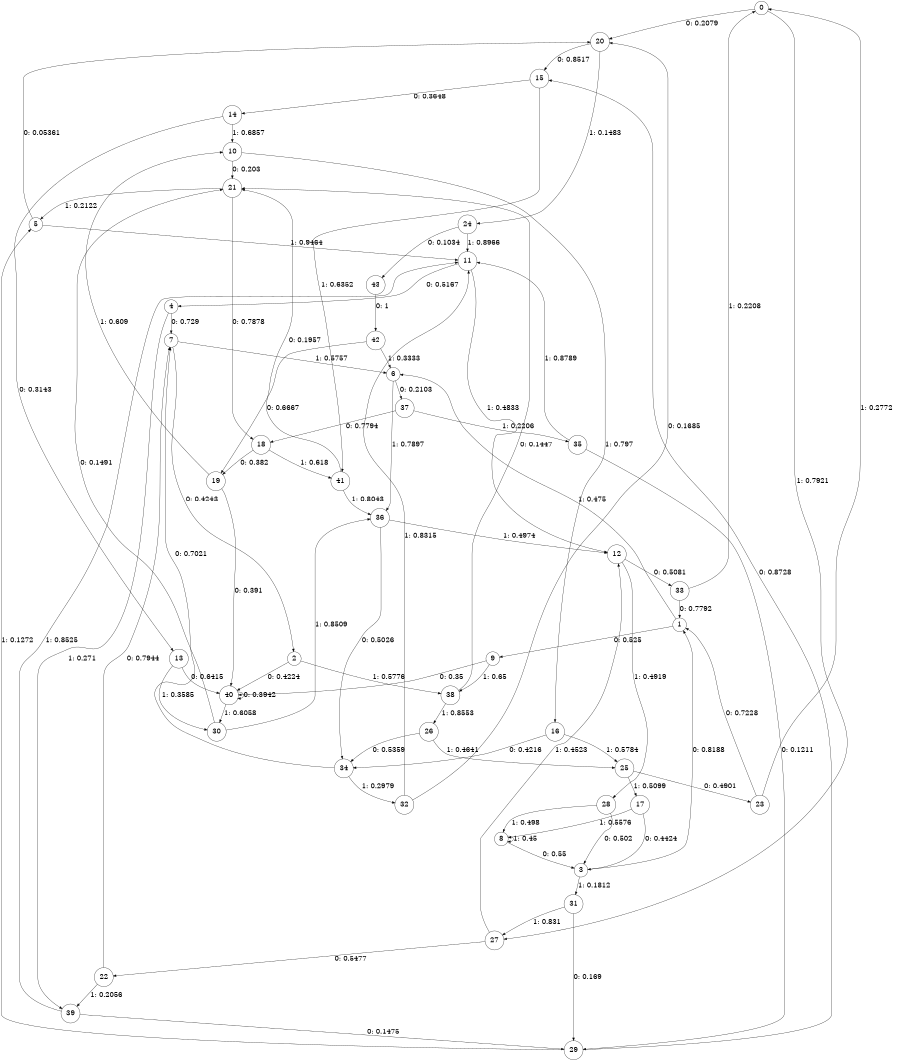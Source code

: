 digraph "ch6faceL9" {
size = "6,8.5";
ratio = "fill";
node [shape = circle];
node [fontsize = 24];
edge [fontsize = 24];
0 -> 20 [label = "0: 0.2079   "];
0 -> 27 [label = "1: 0.7921   "];
1 -> 9 [label = "0: 0.525    "];
1 -> 6 [label = "1: 0.475    "];
2 -> 40 [label = "0: 0.4224   "];
2 -> 38 [label = "1: 0.5776   "];
3 -> 1 [label = "0: 0.8188   "];
3 -> 31 [label = "1: 0.1812   "];
4 -> 7 [label = "0: 0.729    "];
4 -> 39 [label = "1: 0.271    "];
5 -> 20 [label = "0: 0.05361  "];
5 -> 11 [label = "1: 0.9464   "];
6 -> 37 [label = "0: 0.2103   "];
6 -> 36 [label = "1: 0.7897   "];
7 -> 2 [label = "0: 0.4243   "];
7 -> 6 [label = "1: 0.5757   "];
8 -> 3 [label = "0: 0.55     "];
8 -> 8 [label = "1: 0.45     "];
9 -> 40 [label = "0: 0.35     "];
9 -> 38 [label = "1: 0.65     "];
10 -> 21 [label = "0: 0.203    "];
10 -> 16 [label = "1: 0.797    "];
11 -> 4 [label = "0: 0.5167   "];
11 -> 12 [label = "1: 0.4833   "];
12 -> 33 [label = "0: 0.5081   "];
12 -> 28 [label = "1: 0.4919   "];
13 -> 40 [label = "0: 0.6415   "];
13 -> 30 [label = "1: 0.3585   "];
14 -> 13 [label = "0: 0.3143   "];
14 -> 10 [label = "1: 0.6857   "];
15 -> 14 [label = "0: 0.3648   "];
15 -> 41 [label = "1: 0.6352   "];
16 -> 34 [label = "0: 0.4216   "];
16 -> 25 [label = "1: 0.5784   "];
17 -> 3 [label = "0: 0.4424   "];
17 -> 8 [label = "1: 0.5576   "];
18 -> 19 [label = "0: 0.382    "];
18 -> 41 [label = "1: 0.618    "];
19 -> 40 [label = "0: 0.391    "];
19 -> 10 [label = "1: 0.609    "];
20 -> 15 [label = "0: 0.8517   "];
20 -> 24 [label = "1: 0.1483   "];
21 -> 18 [label = "0: 0.7878   "];
21 -> 5 [label = "1: 0.2122   "];
22 -> 7 [label = "0: 0.7944   "];
22 -> 39 [label = "1: 0.2056   "];
23 -> 1 [label = "0: 0.7228   "];
23 -> 0 [label = "1: 0.2772   "];
24 -> 43 [label = "0: 0.1034   "];
24 -> 11 [label = "1: 0.8966   "];
25 -> 23 [label = "0: 0.4901   "];
25 -> 17 [label = "1: 0.5099   "];
26 -> 34 [label = "0: 0.5359   "];
26 -> 25 [label = "1: 0.4641   "];
27 -> 22 [label = "0: 0.5477   "];
27 -> 12 [label = "1: 0.4523   "];
28 -> 3 [label = "0: 0.502    "];
28 -> 8 [label = "1: 0.498    "];
29 -> 15 [label = "0: 0.8728   "];
29 -> 5 [label = "1: 0.1272   "];
30 -> 21 [label = "0: 0.1491   "];
30 -> 36 [label = "1: 0.8509   "];
31 -> 29 [label = "0: 0.169    "];
31 -> 27 [label = "1: 0.831    "];
32 -> 20 [label = "0: 0.1685   "];
32 -> 11 [label = "1: 0.8315   "];
33 -> 1 [label = "0: 0.7792   "];
33 -> 0 [label = "1: 0.2208   "];
34 -> 7 [label = "0: 0.7021   "];
34 -> 32 [label = "1: 0.2979   "];
35 -> 29 [label = "0: 0.1211   "];
35 -> 11 [label = "1: 0.8789   "];
36 -> 34 [label = "0: 0.5026   "];
36 -> 12 [label = "1: 0.4974   "];
37 -> 18 [label = "0: 0.7794   "];
37 -> 35 [label = "1: 0.2206   "];
38 -> 21 [label = "0: 0.1447   "];
38 -> 26 [label = "1: 0.8553   "];
39 -> 29 [label = "0: 0.1475   "];
39 -> 11 [label = "1: 0.8525   "];
40 -> 40 [label = "0: 0.3942   "];
40 -> 30 [label = "1: 0.6058   "];
41 -> 21 [label = "0: 0.1957   "];
41 -> 36 [label = "1: 0.8043   "];
42 -> 19 [label = "0: 0.6667   "];
42 -> 6 [label = "1: 0.3333   "];
43 -> 42 [label = "0: 1        "];
}